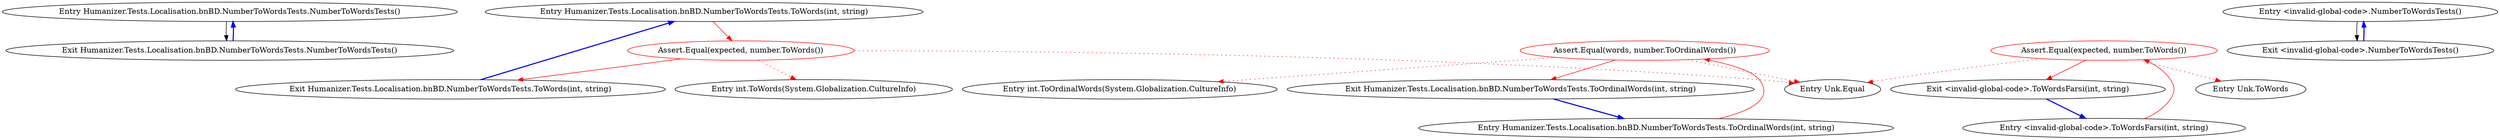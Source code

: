 digraph  {
n0 [label="Entry Humanizer.Tests.Localisation.bnBD.NumberToWordsTests.NumberToWordsTests()", span="7-7", cluster="Humanizer.Tests.Localisation.bnBD.NumberToWordsTests.NumberToWordsTests()"];
n1 [label="Exit Humanizer.Tests.Localisation.bnBD.NumberToWordsTests.NumberToWordsTests()", span="7-7", cluster="Humanizer.Tests.Localisation.bnBD.NumberToWordsTests.NumberToWordsTests()"];
n2 [label="Entry Humanizer.Tests.Localisation.bnBD.NumberToWordsTests.ToWords(int, string)", span="40-40", cluster="Humanizer.Tests.Localisation.bnBD.NumberToWordsTests.ToWords(int, string)"];
n3 [label="Assert.Equal(expected, number.ToWords())", span="42-42", cluster="Humanizer.Tests.Localisation.bnBD.NumberToWordsTests.ToWords(int, string)", color=red, community=0];
n4 [label="Exit Humanizer.Tests.Localisation.bnBD.NumberToWordsTests.ToWords(int, string)", span="40-40", cluster="Humanizer.Tests.Localisation.bnBD.NumberToWordsTests.ToWords(int, string)"];
n5 [label="Entry int.ToWords(System.Globalization.CultureInfo)", span="16-16", cluster="int.ToWords(System.Globalization.CultureInfo)"];
n6 [label="Entry Unk.Equal", span="", cluster="Unk.Equal"];
n7 [label="Entry Humanizer.Tests.Localisation.bnBD.NumberToWordsTests.ToOrdinalWords(int, string)", span="82-82", cluster="Humanizer.Tests.Localisation.bnBD.NumberToWordsTests.ToOrdinalWords(int, string)"];
n8 [label="Assert.Equal(words, number.ToOrdinalWords())", span="84-84", cluster="Humanizer.Tests.Localisation.bnBD.NumberToWordsTests.ToOrdinalWords(int, string)", color=red, community=0];
n9 [label="Exit Humanizer.Tests.Localisation.bnBD.NumberToWordsTests.ToOrdinalWords(int, string)", span="82-82", cluster="Humanizer.Tests.Localisation.bnBD.NumberToWordsTests.ToOrdinalWords(int, string)"];
n10 [label="Entry int.ToOrdinalWords(System.Globalization.CultureInfo)", span="52-52", cluster="int.ToOrdinalWords(System.Globalization.CultureInfo)"];
n11 [label="Entry <invalid-global-code>.NumberToWordsTests()", span="88-88", cluster="<invalid-global-code>.NumberToWordsTests()"];
n12 [label="Exit <invalid-global-code>.NumberToWordsTests()", span="88-88", cluster="<invalid-global-code>.NumberToWordsTests()"];
n13 [label="Entry <invalid-global-code>.ToWordsFarsi(int, string)", span="118-118", cluster="<invalid-global-code>.ToWordsFarsi(int, string)"];
n14 [label="Assert.Equal(expected, number.ToWords())", span="120-120", cluster="<invalid-global-code>.ToWordsFarsi(int, string)", color=red, community=0];
n15 [label="Exit <invalid-global-code>.ToWordsFarsi(int, string)", span="118-118", cluster="<invalid-global-code>.ToWordsFarsi(int, string)"];
n16 [label="Entry Unk.ToWords", span="", cluster="Unk.ToWords"];
n0 -> n1  [key=0, style=solid];
n1 -> n0  [key=0, style=bold, color=blue];
n2 -> n3  [key=0, style=solid, color=red];
n3 -> n4  [key=0, style=solid, color=red];
n3 -> n5  [key=2, style=dotted, color=red];
n3 -> n6  [key=2, style=dotted, color=red];
n4 -> n2  [key=0, style=bold, color=blue];
n7 -> n8  [key=0, style=solid, color=red];
n8 -> n9  [key=0, style=solid, color=red];
n8 -> n10  [key=2, style=dotted, color=red];
n8 -> n6  [key=2, style=dotted, color=red];
n9 -> n7  [key=0, style=bold, color=blue];
n11 -> n12  [key=0, style=solid];
n12 -> n11  [key=0, style=bold, color=blue];
n13 -> n14  [key=0, style=solid, color=red];
n14 -> n15  [key=0, style=solid, color=red];
n14 -> n16  [key=2, style=dotted, color=red];
n14 -> n6  [key=2, style=dotted, color=red];
n15 -> n13  [key=0, style=bold, color=blue];
}
